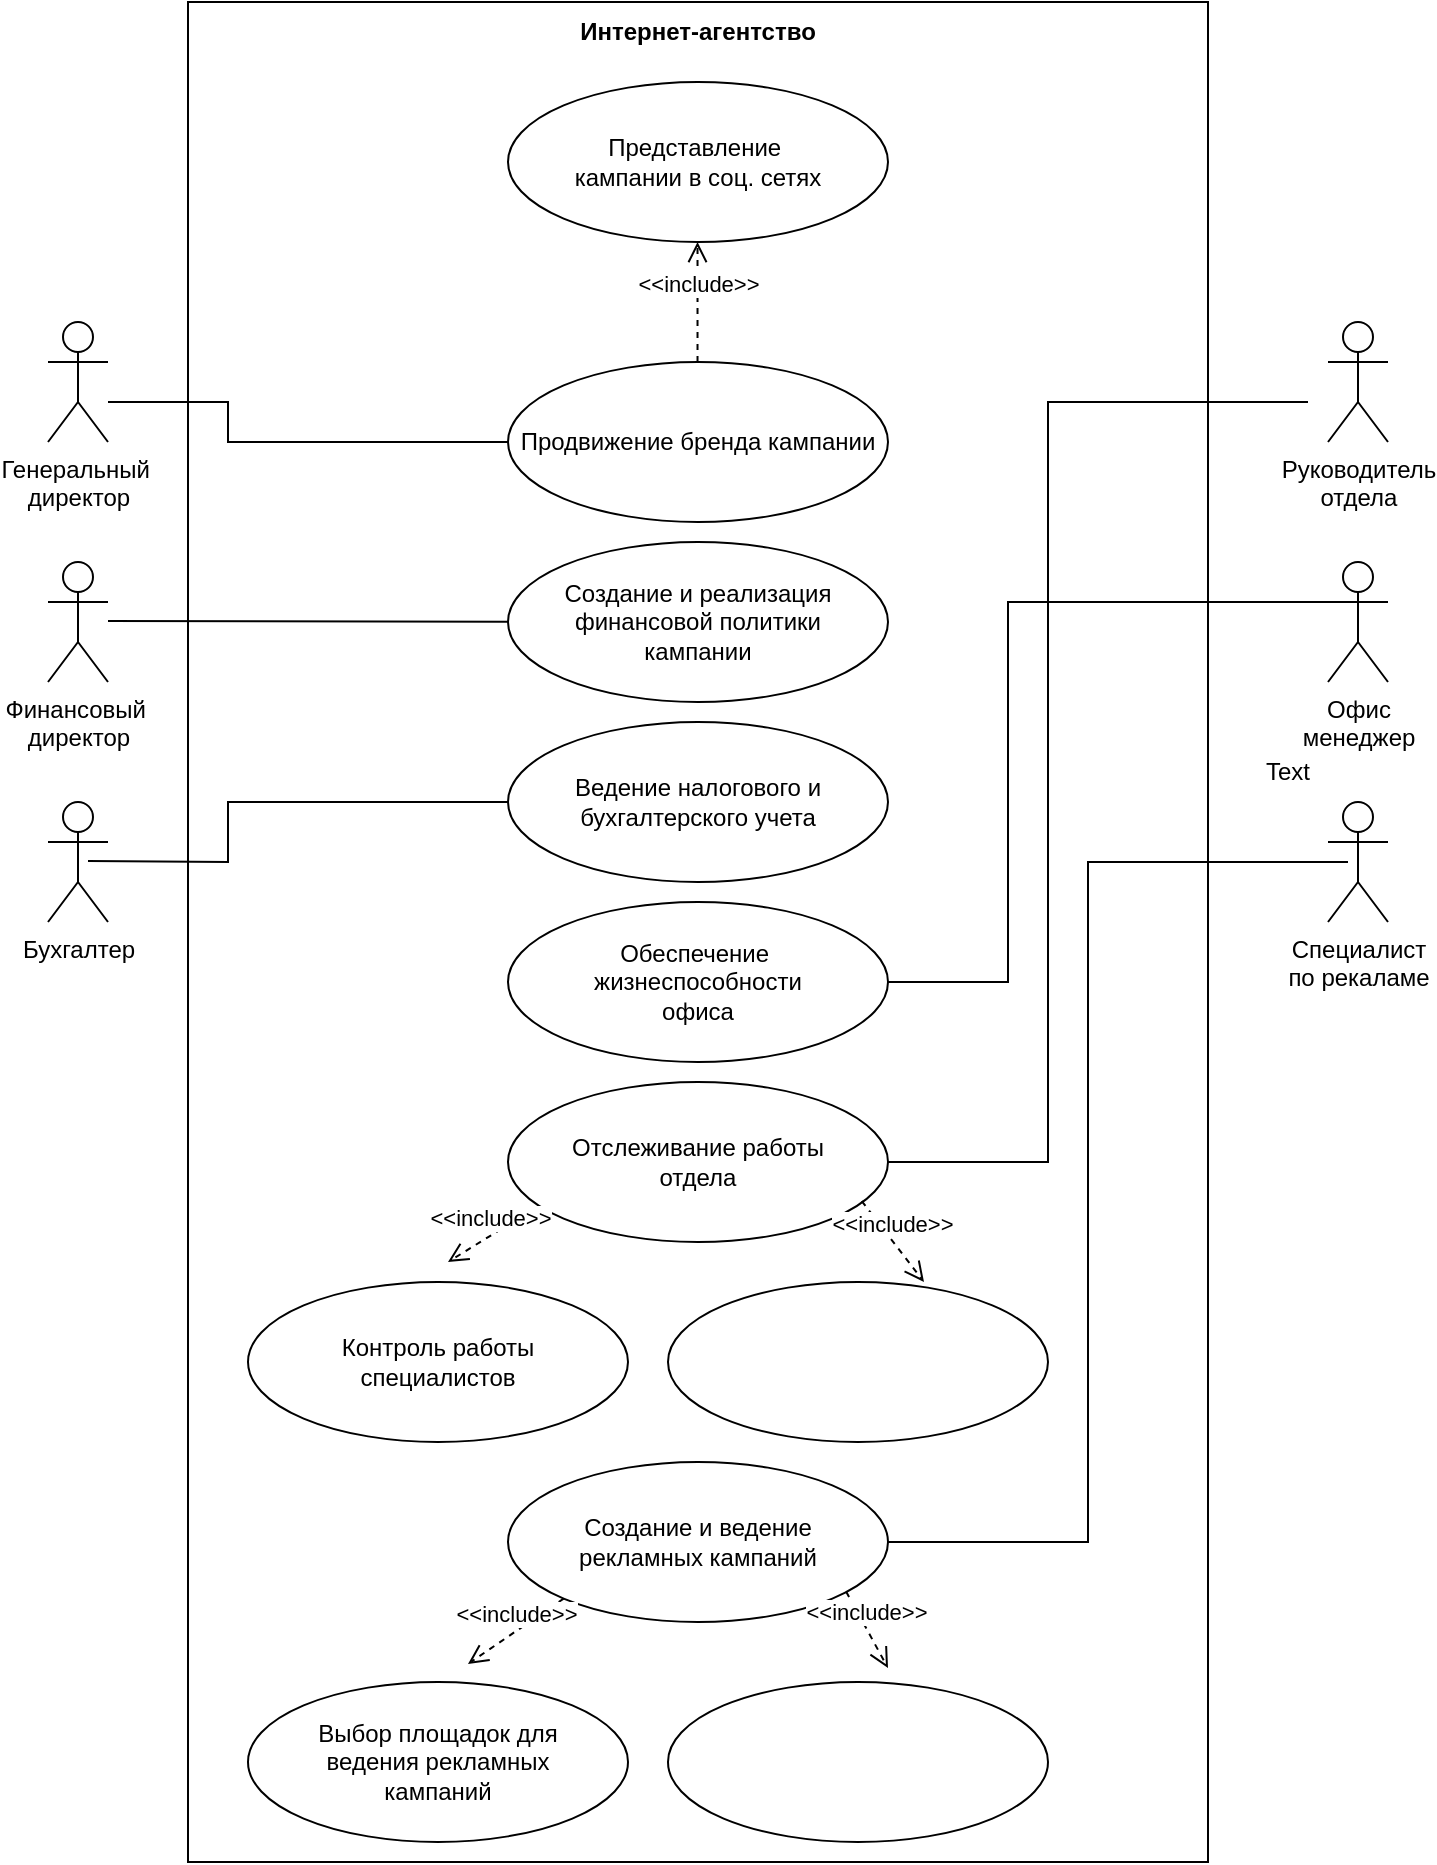 <mxfile version="24.2.5" type="github">
  <diagram name="Страница — 1" id="Pmskii_91bTWeBg1kff7">
    <mxGraphModel dx="1674" dy="772" grid="1" gridSize="10" guides="1" tooltips="1" connect="1" arrows="1" fold="1" page="1" pageScale="1" pageWidth="827" pageHeight="1169" math="0" shadow="0">
      <root>
        <mxCell id="0" />
        <mxCell id="1" parent="0" />
        <mxCell id="o8MNEEBRWlQBnkrjZcF8-59" value="" style="rounded=0;whiteSpace=wrap;html=1;" vertex="1" parent="1">
          <mxGeometry x="150" y="20" width="510" height="930" as="geometry" />
        </mxCell>
        <mxCell id="o8MNEEBRWlQBnkrjZcF8-1" value="Генеральный&amp;nbsp;&lt;div&gt;директор&lt;/div&gt;" style="shape=umlActor;verticalLabelPosition=bottom;verticalAlign=top;html=1;outlineConnect=0;" vertex="1" parent="1">
          <mxGeometry x="80" y="180" width="30" height="60" as="geometry" />
        </mxCell>
        <mxCell id="o8MNEEBRWlQBnkrjZcF8-3" value="Финансовый&amp;nbsp;&lt;div&gt;директор&lt;/div&gt;" style="shape=umlActor;verticalLabelPosition=bottom;verticalAlign=top;html=1;outlineConnect=0;" vertex="1" parent="1">
          <mxGeometry x="80" y="300" width="30" height="60" as="geometry" />
        </mxCell>
        <mxCell id="o8MNEEBRWlQBnkrjZcF8-5" value="Бухгалтер" style="shape=umlActor;verticalLabelPosition=bottom;verticalAlign=top;html=1;outlineConnect=0;" vertex="1" parent="1">
          <mxGeometry x="80" y="420" width="30" height="60" as="geometry" />
        </mxCell>
        <mxCell id="o8MNEEBRWlQBnkrjZcF8-8" value="Руководитель&lt;div&gt;отдела&lt;/div&gt;" style="shape=umlActor;verticalLabelPosition=bottom;verticalAlign=top;html=1;outlineConnect=0;" vertex="1" parent="1">
          <mxGeometry x="720" y="180" width="30" height="60" as="geometry" />
        </mxCell>
        <mxCell id="o8MNEEBRWlQBnkrjZcF8-9" value="Офис &lt;br&gt;менеджер" style="shape=umlActor;verticalLabelPosition=bottom;verticalAlign=top;html=1;outlineConnect=0;" vertex="1" parent="1">
          <mxGeometry x="720" y="300" width="30" height="60" as="geometry" />
        </mxCell>
        <mxCell id="o8MNEEBRWlQBnkrjZcF8-13" value="Специалист&lt;br&gt;по рекаламе" style="shape=umlActor;verticalLabelPosition=bottom;verticalAlign=top;html=1;outlineConnect=0;" vertex="1" parent="1">
          <mxGeometry x="720" y="420" width="30" height="60" as="geometry" />
        </mxCell>
        <mxCell id="o8MNEEBRWlQBnkrjZcF8-14" value="Продвижение бренда кампании" style="ellipse;whiteSpace=wrap;html=1;" vertex="1" parent="1">
          <mxGeometry x="310" y="200" width="190" height="80" as="geometry" />
        </mxCell>
        <mxCell id="o8MNEEBRWlQBnkrjZcF8-20" value="Представление&amp;nbsp;&lt;div&gt;кампании в соц. сетях&lt;/div&gt;" style="ellipse;whiteSpace=wrap;html=1;" vertex="1" parent="1">
          <mxGeometry x="310" y="60" width="190" height="80" as="geometry" />
        </mxCell>
        <mxCell id="o8MNEEBRWlQBnkrjZcF8-34" value="&amp;lt;&amp;lt;include&amp;gt;&amp;gt;" style="html=1;verticalAlign=bottom;endArrow=open;dashed=1;endSize=8;curved=0;rounded=0;" edge="1" parent="1">
          <mxGeometry relative="1" as="geometry">
            <mxPoint x="404.76" y="200" as="sourcePoint" />
            <mxPoint x="404.76" y="140" as="targetPoint" />
          </mxGeometry>
        </mxCell>
        <mxCell id="o8MNEEBRWlQBnkrjZcF8-35" value="Создание и реализация&lt;div&gt;финансовой политики&lt;/div&gt;&lt;div&gt;кампании&lt;/div&gt;" style="ellipse;whiteSpace=wrap;html=1;" vertex="1" parent="1">
          <mxGeometry x="310" y="290" width="190" height="80" as="geometry" />
        </mxCell>
        <mxCell id="o8MNEEBRWlQBnkrjZcF8-44" value="" style="endArrow=none;html=1;rounded=0;" edge="1" parent="1" target="o8MNEEBRWlQBnkrjZcF8-35">
          <mxGeometry width="50" height="50" relative="1" as="geometry">
            <mxPoint x="110" y="329.5" as="sourcePoint" />
            <mxPoint x="190" y="329.5" as="targetPoint" />
          </mxGeometry>
        </mxCell>
        <mxCell id="o8MNEEBRWlQBnkrjZcF8-45" value="Ведение налогового и&lt;div&gt;бухгалтерского учета&lt;/div&gt;" style="ellipse;whiteSpace=wrap;html=1;" vertex="1" parent="1">
          <mxGeometry x="310" y="380" width="190" height="80" as="geometry" />
        </mxCell>
        <mxCell id="o8MNEEBRWlQBnkrjZcF8-47" value="Обеспечение&amp;nbsp;&lt;div&gt;жизнеспособности&lt;/div&gt;&lt;div&gt;офиса&lt;/div&gt;" style="ellipse;whiteSpace=wrap;html=1;" vertex="1" parent="1">
          <mxGeometry x="310" y="470" width="190" height="80" as="geometry" />
        </mxCell>
        <mxCell id="o8MNEEBRWlQBnkrjZcF8-48" value="" style="endArrow=none;html=1;rounded=0;entryX=0;entryY=0.333;entryDx=0;entryDy=0;entryPerimeter=0;exitX=1;exitY=0.5;exitDx=0;exitDy=0;" edge="1" parent="1" source="o8MNEEBRWlQBnkrjZcF8-47" target="o8MNEEBRWlQBnkrjZcF8-9">
          <mxGeometry width="50" height="50" relative="1" as="geometry">
            <mxPoint x="560" y="500" as="sourcePoint" />
            <mxPoint x="720" y="210" as="targetPoint" />
            <Array as="points">
              <mxPoint x="530" y="510" />
              <mxPoint x="560" y="510" />
              <mxPoint x="560" y="450" />
              <mxPoint x="560" y="320" />
              <mxPoint x="640" y="320" />
              <mxPoint x="680" y="320" />
            </Array>
          </mxGeometry>
        </mxCell>
        <mxCell id="o8MNEEBRWlQBnkrjZcF8-51" value="" style="endArrow=none;html=1;rounded=0;" edge="1" parent="1">
          <mxGeometry width="50" height="50" relative="1" as="geometry">
            <mxPoint x="110" y="220" as="sourcePoint" />
            <mxPoint x="270" y="240" as="targetPoint" />
            <Array as="points">
              <mxPoint x="170" y="220" />
              <mxPoint x="170" y="240" />
              <mxPoint x="270" y="240" />
              <mxPoint x="310" y="240" />
            </Array>
          </mxGeometry>
        </mxCell>
        <mxCell id="o8MNEEBRWlQBnkrjZcF8-52" value="" style="endArrow=none;html=1;rounded=0;" edge="1" parent="1">
          <mxGeometry width="50" height="50" relative="1" as="geometry">
            <mxPoint x="100" y="449.5" as="sourcePoint" />
            <mxPoint x="280" y="420" as="targetPoint" />
            <Array as="points">
              <mxPoint x="170" y="450" />
              <mxPoint x="170" y="420" />
              <mxPoint x="220" y="420" />
              <mxPoint x="280" y="420" />
              <mxPoint x="310" y="420" />
            </Array>
          </mxGeometry>
        </mxCell>
        <mxCell id="o8MNEEBRWlQBnkrjZcF8-53" value="Отслеживание работы&lt;div&gt;отдела&lt;/div&gt;" style="ellipse;whiteSpace=wrap;html=1;" vertex="1" parent="1">
          <mxGeometry x="310" y="560" width="190" height="80" as="geometry" />
        </mxCell>
        <mxCell id="o8MNEEBRWlQBnkrjZcF8-54" value="" style="endArrow=none;html=1;rounded=0;" edge="1" parent="1">
          <mxGeometry width="50" height="50" relative="1" as="geometry">
            <mxPoint x="560" y="600" as="sourcePoint" />
            <mxPoint x="710" y="220" as="targetPoint" />
            <Array as="points">
              <mxPoint x="500" y="600" />
              <mxPoint x="580" y="600" />
              <mxPoint x="580" y="550" />
              <mxPoint x="580" y="480" />
              <mxPoint x="580" y="420" />
              <mxPoint x="580" y="320" />
              <mxPoint x="580" y="270" />
              <mxPoint x="580" y="220" />
              <mxPoint x="680" y="220" />
            </Array>
          </mxGeometry>
        </mxCell>
        <mxCell id="o8MNEEBRWlQBnkrjZcF8-55" value="&amp;lt;&amp;lt;include&amp;gt;&amp;gt;" style="html=1;verticalAlign=bottom;endArrow=open;dashed=1;endSize=8;curved=0;rounded=0;exitX=0.063;exitY=0.8;exitDx=0;exitDy=0;exitPerimeter=0;" edge="1" parent="1" source="o8MNEEBRWlQBnkrjZcF8-53">
          <mxGeometry relative="1" as="geometry">
            <mxPoint x="270" y="710" as="sourcePoint" />
            <mxPoint x="280" y="650" as="targetPoint" />
          </mxGeometry>
        </mxCell>
        <mxCell id="o8MNEEBRWlQBnkrjZcF8-56" value="Контроль работы&lt;div&gt;специалистов&lt;/div&gt;" style="ellipse;whiteSpace=wrap;html=1;" vertex="1" parent="1">
          <mxGeometry x="180" y="660" width="190" height="80" as="geometry" />
        </mxCell>
        <mxCell id="o8MNEEBRWlQBnkrjZcF8-60" value="Text" style="text;html=1;align=center;verticalAlign=middle;whiteSpace=wrap;rounded=0;" vertex="1" parent="1">
          <mxGeometry x="670" y="390" width="60" height="30" as="geometry" />
        </mxCell>
        <mxCell id="o8MNEEBRWlQBnkrjZcF8-61" value="Интернет-агентство" style="text;html=1;align=center;verticalAlign=middle;whiteSpace=wrap;rounded=0;fontStyle=1" vertex="1" parent="1">
          <mxGeometry x="325" y="20" width="160" height="30" as="geometry" />
        </mxCell>
        <mxCell id="o8MNEEBRWlQBnkrjZcF8-63" value="Создание и ведение&lt;div&gt;рекламных кампаний&lt;/div&gt;" style="ellipse;whiteSpace=wrap;html=1;" vertex="1" parent="1">
          <mxGeometry x="310" y="750" width="190" height="80" as="geometry" />
        </mxCell>
        <mxCell id="o8MNEEBRWlQBnkrjZcF8-64" value="" style="endArrow=none;html=1;rounded=0;exitX=1;exitY=0.5;exitDx=0;exitDy=0;" edge="1" parent="1" source="o8MNEEBRWlQBnkrjZcF8-63">
          <mxGeometry width="50" height="50" relative="1" as="geometry">
            <mxPoint x="580" y="830" as="sourcePoint" />
            <mxPoint x="730" y="450" as="targetPoint" />
            <Array as="points">
              <mxPoint x="600" y="790" />
              <mxPoint x="600" y="780" />
              <mxPoint x="600" y="710" />
              <mxPoint x="600" y="650" />
              <mxPoint x="600" y="550" />
              <mxPoint x="600" y="500" />
              <mxPoint x="600" y="450" />
              <mxPoint x="700" y="450" />
            </Array>
          </mxGeometry>
        </mxCell>
        <mxCell id="o8MNEEBRWlQBnkrjZcF8-66" value="&amp;lt;&amp;lt;include&amp;gt;&amp;gt;" style="html=1;verticalAlign=bottom;endArrow=open;dashed=1;endSize=8;curved=0;rounded=0;exitX=0;exitY=1;exitDx=0;exitDy=0;" edge="1" parent="1" source="o8MNEEBRWlQBnkrjZcF8-63">
          <mxGeometry relative="1" as="geometry">
            <mxPoint x="332" y="825" as="sourcePoint" />
            <mxPoint x="290" y="851" as="targetPoint" />
          </mxGeometry>
        </mxCell>
        <mxCell id="o8MNEEBRWlQBnkrjZcF8-67" value="Выбор площадок для&lt;div&gt;ведения рекламных&lt;/div&gt;&lt;div&gt;кампаний&lt;/div&gt;" style="ellipse;whiteSpace=wrap;html=1;" vertex="1" parent="1">
          <mxGeometry x="180" y="860" width="190" height="80" as="geometry" />
        </mxCell>
        <mxCell id="o8MNEEBRWlQBnkrjZcF8-68" value="" style="ellipse;whiteSpace=wrap;html=1;" vertex="1" parent="1">
          <mxGeometry x="390" y="660" width="190" height="80" as="geometry" />
        </mxCell>
        <mxCell id="o8MNEEBRWlQBnkrjZcF8-69" value="&amp;lt;&amp;lt;include&amp;gt;&amp;gt;" style="html=1;verticalAlign=bottom;endArrow=open;dashed=1;endSize=8;curved=0;rounded=0;exitX=0.931;exitY=0.744;exitDx=0;exitDy=0;exitPerimeter=0;" edge="1" parent="1" source="o8MNEEBRWlQBnkrjZcF8-53">
          <mxGeometry relative="1" as="geometry">
            <mxPoint x="500" y="630" as="sourcePoint" />
            <mxPoint x="518" y="660" as="targetPoint" />
          </mxGeometry>
        </mxCell>
        <mxCell id="o8MNEEBRWlQBnkrjZcF8-70" value="" style="ellipse;whiteSpace=wrap;html=1;" vertex="1" parent="1">
          <mxGeometry x="390" y="860" width="190" height="80" as="geometry" />
        </mxCell>
        <mxCell id="o8MNEEBRWlQBnkrjZcF8-71" value="&amp;lt;&amp;lt;include&amp;gt;&amp;gt;" style="html=1;verticalAlign=bottom;endArrow=open;dashed=1;endSize=8;curved=0;rounded=0;exitX=0.89;exitY=0.811;exitDx=0;exitDy=0;exitPerimeter=0;" edge="1" parent="1" source="o8MNEEBRWlQBnkrjZcF8-63">
          <mxGeometry relative="1" as="geometry">
            <mxPoint x="548" y="820" as="sourcePoint" />
            <mxPoint x="500" y="853" as="targetPoint" />
          </mxGeometry>
        </mxCell>
      </root>
    </mxGraphModel>
  </diagram>
</mxfile>
